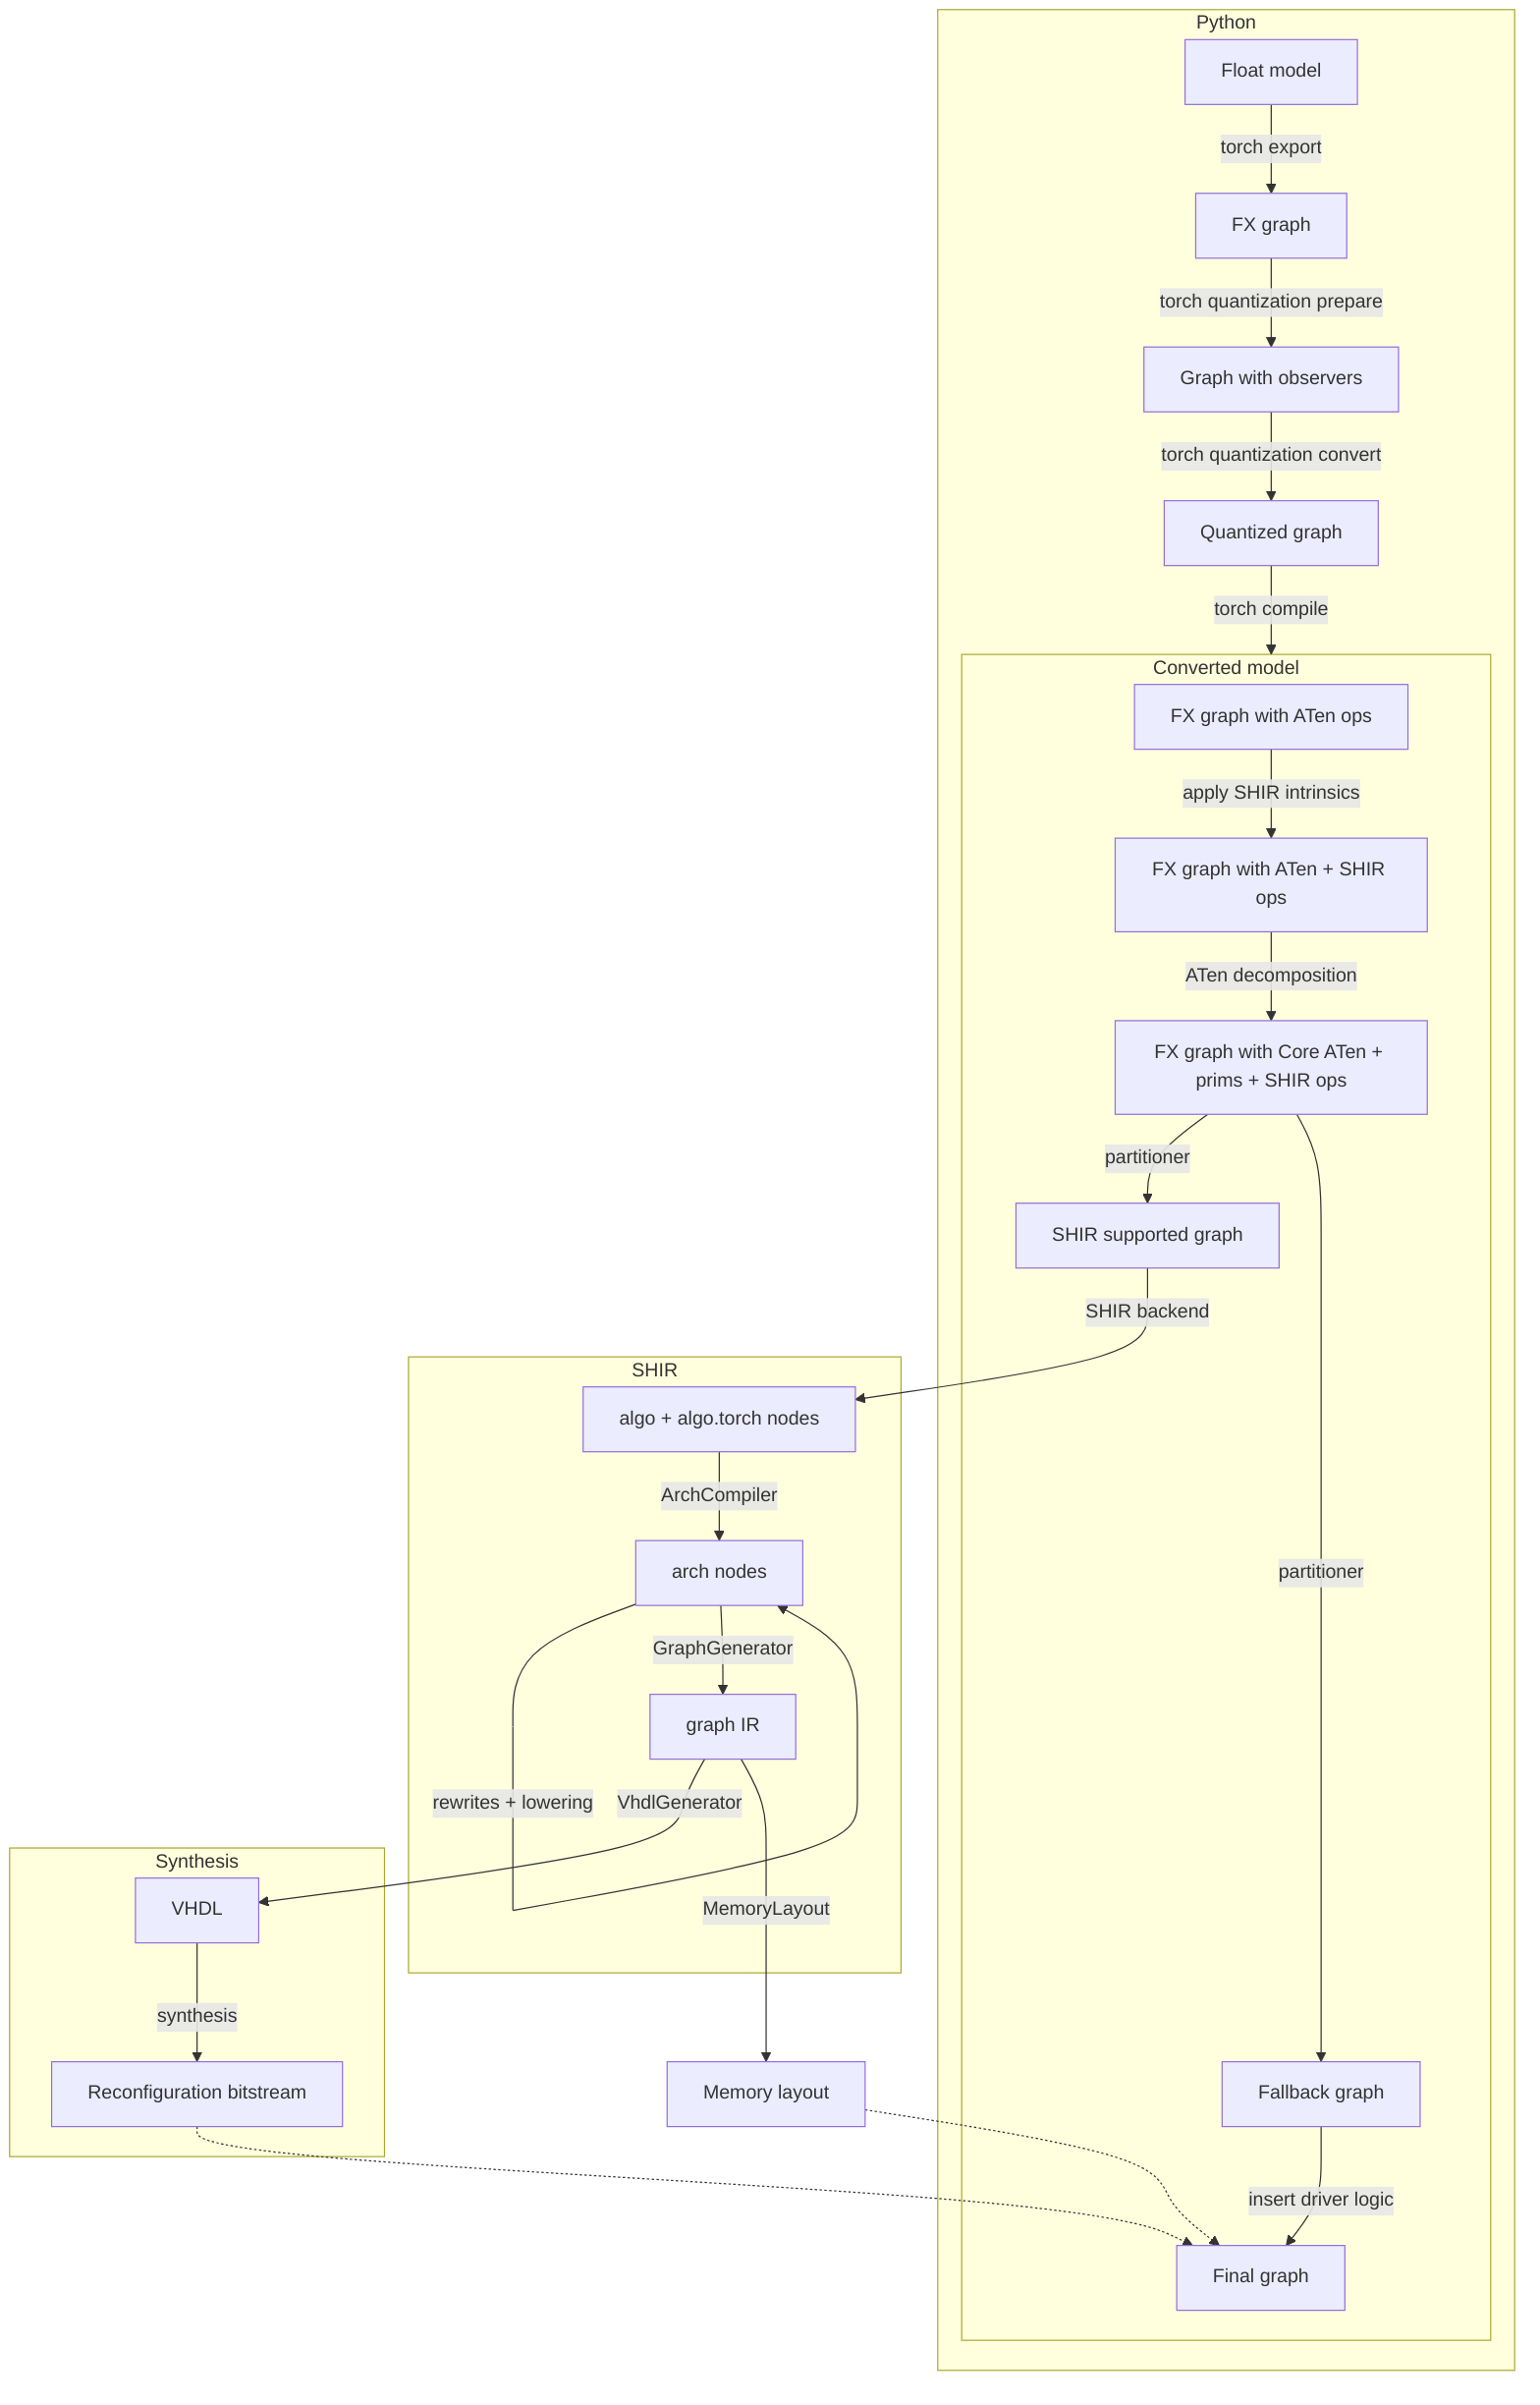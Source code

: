 flowchart
    subgraph Python
        py_float_model[Float model]

        fx_float_model[FX graph]
        fx_qprep_model[Graph with observers]
        fx_qconv_model[Quantized graph]

        subgraph converted_model[Converted model]
            aten_graph[FX graph with ATen ops]
            aten_shir_graph[FX graph with ATen + SHIR ops]
            aten_decomp_graph[FX graph with Core ATen + prims + SHIR ops]
            fx_supported_subgraph[SHIR supported graph]
            fx_remainder_subgraph[Fallback graph]
            fx_final_graph[Final graph]
        end
    end
    subgraph SHIR
        shir_algo_expr[algo + algo.torch nodes]
        shir_arch_expr[arch nodes]
        shir_graph_ir[graph IR]
    end
    subgraph Synthesis
        vhdl[VHDL]
        gbs[Reconfiguration bitstream]
    end
    mem_layout[Memory layout]

    py_float_model -->|torch export| fx_float_model
    fx_float_model -->|torch quantization prepare| fx_qprep_model
    fx_qprep_model -->|torch quantization convert| fx_qconv_model
    fx_qconv_model -->|torch compile| converted_model
    aten_graph -->|apply SHIR intrinsics| aten_shir_graph
    aten_shir_graph -->|ATen decomposition| aten_decomp_graph
    aten_decomp_graph -->|partitioner| fx_supported_subgraph
    aten_decomp_graph -->|partitioner| fx_remainder_subgraph
    fx_remainder_subgraph -->|insert driver logic| fx_final_graph
    fx_supported_subgraph -->|SHIR backend| shir_algo_expr
    shir_algo_expr -->|ArchCompiler| shir_arch_expr
    shir_arch_expr -->|rewrites + lowering| shir_arch_expr
    shir_arch_expr -->|GraphGenerator| shir_graph_ir
    shir_graph_ir -->|VhdlGenerator| vhdl
    shir_graph_ir -->|MemoryLayout| mem_layout
    vhdl -->|synthesis| gbs
    gbs -.-> fx_final_graph
    mem_layout -.-> fx_final_graph